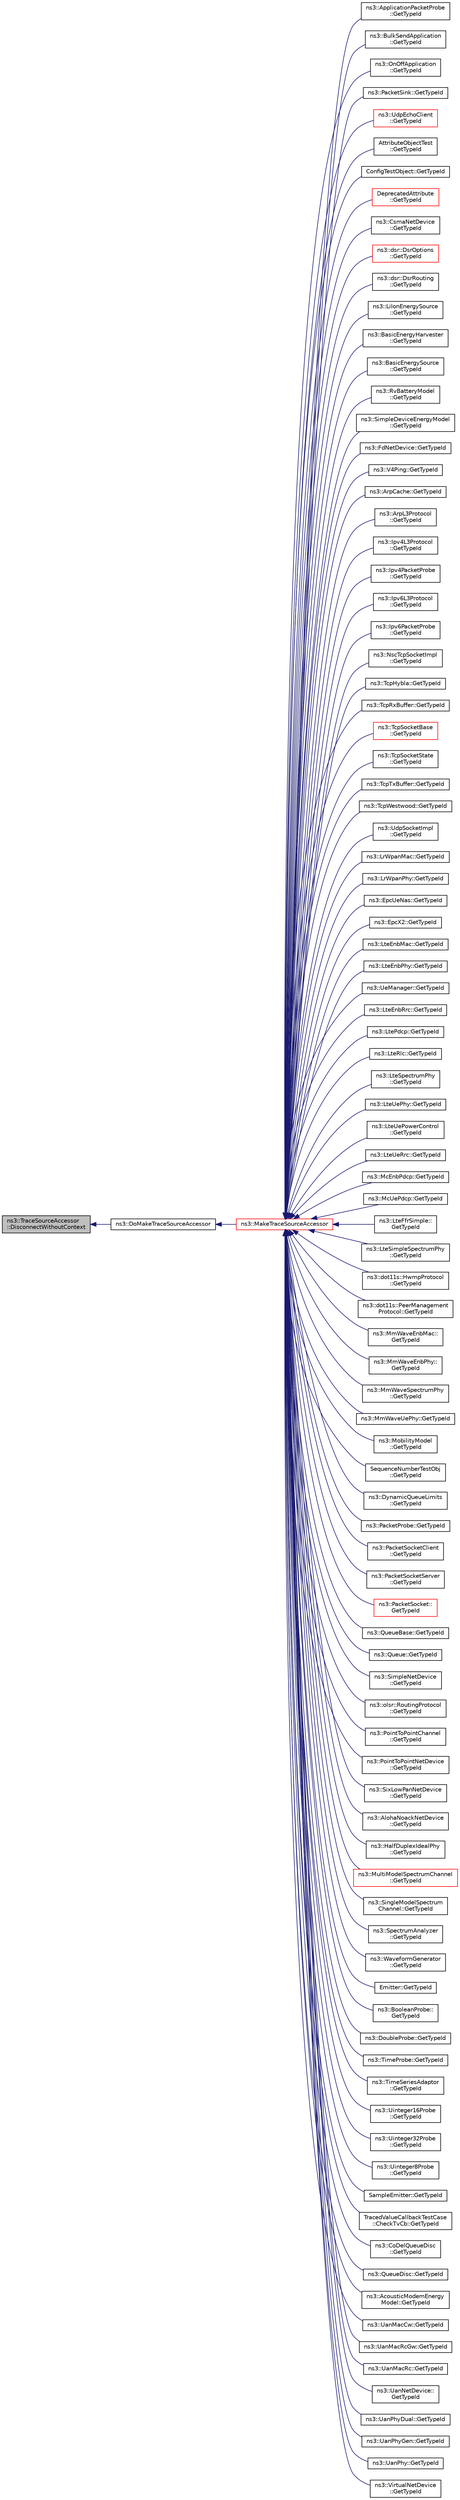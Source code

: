 digraph "ns3::TraceSourceAccessor::DisconnectWithoutContext"
{
  edge [fontname="Helvetica",fontsize="10",labelfontname="Helvetica",labelfontsize="10"];
  node [fontname="Helvetica",fontsize="10",shape=record];
  rankdir="LR";
  Node1 [label="ns3::TraceSourceAccessor\l::DisconnectWithoutContext",height=0.2,width=0.4,color="black", fillcolor="grey75", style="filled", fontcolor="black"];
  Node1 -> Node2 [dir="back",color="midnightblue",fontsize="10",style="solid"];
  Node2 [label="ns3::DoMakeTraceSourceAccessor",height=0.2,width=0.4,color="black", fillcolor="white", style="filled",URL="$dd/d41/group__tracing.html#ga58e9c4db480094cef0bb8d87118146e5"];
  Node2 -> Node3 [dir="back",color="midnightblue",fontsize="10",style="solid"];
  Node3 [label="ns3::MakeTraceSourceAccessor",height=0.2,width=0.4,color="red", fillcolor="white", style="filled",URL="$dd/d41/group__tracing.html#gab21a770b9855af4e8f69f7531ea4a6b0"];
  Node3 -> Node4 [dir="back",color="midnightblue",fontsize="10",style="solid"];
  Node4 [label="ns3::ApplicationPacketProbe\l::GetTypeId",height=0.2,width=0.4,color="black", fillcolor="white", style="filled",URL="$d6/dfc/classns3_1_1ApplicationPacketProbe.html#aeaab4ee7ff5a096c759241d18c052b43",tooltip="Get the type ID. "];
  Node3 -> Node5 [dir="back",color="midnightblue",fontsize="10",style="solid"];
  Node5 [label="ns3::BulkSendApplication\l::GetTypeId",height=0.2,width=0.4,color="black", fillcolor="white", style="filled",URL="$de/dc0/classns3_1_1BulkSendApplication.html#ae019765d0ae807c8072ceee06f7ca66c",tooltip="Get the type ID. "];
  Node3 -> Node6 [dir="back",color="midnightblue",fontsize="10",style="solid"];
  Node6 [label="ns3::OnOffApplication\l::GetTypeId",height=0.2,width=0.4,color="black", fillcolor="white", style="filled",URL="$dc/d04/classns3_1_1OnOffApplication.html#a7e8932f513ab370e05db14f28389a2ec",tooltip="Get the type ID. "];
  Node3 -> Node7 [dir="back",color="midnightblue",fontsize="10",style="solid"];
  Node7 [label="ns3::PacketSink::GetTypeId",height=0.2,width=0.4,color="black", fillcolor="white", style="filled",URL="$d9/dcb/classns3_1_1PacketSink.html#a1e48dd11e1375c234e0276b00919900e",tooltip="Get the type ID. "];
  Node3 -> Node8 [dir="back",color="midnightblue",fontsize="10",style="solid"];
  Node8 [label="ns3::UdpEchoClient\l::GetTypeId",height=0.2,width=0.4,color="red", fillcolor="white", style="filled",URL="$de/d6b/classns3_1_1UdpEchoClient.html#a588785708510507df96ccef98df75adc",tooltip="Get the type ID. "];
  Node3 -> Node9 [dir="back",color="midnightblue",fontsize="10",style="solid"];
  Node9 [label="AttributeObjectTest\l::GetTypeId",height=0.2,width=0.4,color="black", fillcolor="white", style="filled",URL="$d6/dae/classAttributeObjectTest.html#a1a3064dae19725ebd81d6da0a74e7021"];
  Node3 -> Node10 [dir="back",color="midnightblue",fontsize="10",style="solid"];
  Node10 [label="ConfigTestObject::GetTypeId",height=0.2,width=0.4,color="black", fillcolor="white", style="filled",URL="$d1/de0/classConfigTestObject.html#a931dcf86abddf44e4645f889eaf6abac"];
  Node3 -> Node11 [dir="back",color="midnightblue",fontsize="10",style="solid"];
  Node11 [label="DeprecatedAttribute\l::GetTypeId",height=0.2,width=0.4,color="red", fillcolor="white", style="filled",URL="$d6/d7e/classDeprecatedAttribute.html#a6288a8b7cf3b4b8ccc271c72d3241c9c"];
  Node3 -> Node12 [dir="back",color="midnightblue",fontsize="10",style="solid"];
  Node12 [label="ns3::CsmaNetDevice\l::GetTypeId",height=0.2,width=0.4,color="black", fillcolor="white", style="filled",URL="$d4/df2/classns3_1_1CsmaNetDevice.html#aee49acd8c695a21662f2111c7771e92b",tooltip="Get the type ID. "];
  Node3 -> Node13 [dir="back",color="midnightblue",fontsize="10",style="solid"];
  Node13 [label="ns3::dsr::DsrOptions\l::GetTypeId",height=0.2,width=0.4,color="red", fillcolor="white", style="filled",URL="$d7/d7e/classns3_1_1dsr_1_1DsrOptions.html#a30eca80bb80530a2c64064930b399b7c",tooltip="Get the type identificator. "];
  Node3 -> Node14 [dir="back",color="midnightblue",fontsize="10",style="solid"];
  Node14 [label="ns3::dsr::DsrRouting\l::GetTypeId",height=0.2,width=0.4,color="black", fillcolor="white", style="filled",URL="$df/d32/classns3_1_1dsr_1_1DsrRouting.html#add1c578a2b05d4e9bdd3d983b2e3b4ae",tooltip="Get the type identificator. "];
  Node3 -> Node15 [dir="back",color="midnightblue",fontsize="10",style="solid"];
  Node15 [label="ns3::LiIonEnergySource\l::GetTypeId",height=0.2,width=0.4,color="black", fillcolor="white", style="filled",URL="$dd/d9d/classns3_1_1LiIonEnergySource.html#ae8939dafa5adcf6ad3528db1a479e829"];
  Node3 -> Node16 [dir="back",color="midnightblue",fontsize="10",style="solid"];
  Node16 [label="ns3::BasicEnergyHarvester\l::GetTypeId",height=0.2,width=0.4,color="black", fillcolor="white", style="filled",URL="$d5/df9/classns3_1_1BasicEnergyHarvester.html#accbef0a2e6ad0d9f721b449561ecfd14"];
  Node3 -> Node17 [dir="back",color="midnightblue",fontsize="10",style="solid"];
  Node17 [label="ns3::BasicEnergySource\l::GetTypeId",height=0.2,width=0.4,color="black", fillcolor="white", style="filled",URL="$d1/db4/classns3_1_1BasicEnergySource.html#aa8c6107bebcb44214d0aa99ca5aa842e"];
  Node3 -> Node18 [dir="back",color="midnightblue",fontsize="10",style="solid"];
  Node18 [label="ns3::RvBatteryModel\l::GetTypeId",height=0.2,width=0.4,color="black", fillcolor="white", style="filled",URL="$db/db8/classns3_1_1RvBatteryModel.html#a427636046ac8a08ffe769cfe27239da2"];
  Node3 -> Node19 [dir="back",color="midnightblue",fontsize="10",style="solid"];
  Node19 [label="ns3::SimpleDeviceEnergyModel\l::GetTypeId",height=0.2,width=0.4,color="black", fillcolor="white", style="filled",URL="$d4/dca/classns3_1_1SimpleDeviceEnergyModel.html#a7c04d53de802969ae710f6d8bebab459"];
  Node3 -> Node20 [dir="back",color="midnightblue",fontsize="10",style="solid"];
  Node20 [label="ns3::FdNetDevice::GetTypeId",height=0.2,width=0.4,color="black", fillcolor="white", style="filled",URL="$d1/d50/classns3_1_1FdNetDevice.html#a8b80cb55852cbf8874d160bf2f4a3dc8",tooltip="Get the type ID. "];
  Node3 -> Node21 [dir="back",color="midnightblue",fontsize="10",style="solid"];
  Node21 [label="ns3::V4Ping::GetTypeId",height=0.2,width=0.4,color="black", fillcolor="white", style="filled",URL="$d3/da5/classns3_1_1V4Ping.html#af207b6dc0ed793798083c34a1c388770",tooltip="Get the type ID. "];
  Node3 -> Node22 [dir="back",color="midnightblue",fontsize="10",style="solid"];
  Node22 [label="ns3::ArpCache::GetTypeId",height=0.2,width=0.4,color="black", fillcolor="white", style="filled",URL="$d4/d81/classns3_1_1ArpCache.html#adc4d8785f0ea5a83b1248d580cfd9487",tooltip="Get the type ID. "];
  Node3 -> Node23 [dir="back",color="midnightblue",fontsize="10",style="solid"];
  Node23 [label="ns3::ArpL3Protocol\l::GetTypeId",height=0.2,width=0.4,color="black", fillcolor="white", style="filled",URL="$de/d05/classns3_1_1ArpL3Protocol.html#a2733879f637c220b7876ff5edaaefcdf",tooltip="Get the type ID. "];
  Node3 -> Node24 [dir="back",color="midnightblue",fontsize="10",style="solid"];
  Node24 [label="ns3::Ipv4L3Protocol\l::GetTypeId",height=0.2,width=0.4,color="black", fillcolor="white", style="filled",URL="$d2/dc9/classns3_1_1Ipv4L3Protocol.html#a6ba2da2443b09b292b75aad2a52ecc4b",tooltip="Get the type ID. "];
  Node3 -> Node25 [dir="back",color="midnightblue",fontsize="10",style="solid"];
  Node25 [label="ns3::Ipv4PacketProbe\l::GetTypeId",height=0.2,width=0.4,color="black", fillcolor="white", style="filled",URL="$d0/dd5/classns3_1_1Ipv4PacketProbe.html#ad5c77fc289c0f2b3b89454ba3a7b2eb5",tooltip="Get the type ID. "];
  Node3 -> Node26 [dir="back",color="midnightblue",fontsize="10",style="solid"];
  Node26 [label="ns3::Ipv6L3Protocol\l::GetTypeId",height=0.2,width=0.4,color="black", fillcolor="white", style="filled",URL="$d7/d74/classns3_1_1Ipv6L3Protocol.html#afb1b9affe13b7f2c4ccc0923fa291e11",tooltip="Get the type ID of this class. "];
  Node3 -> Node27 [dir="back",color="midnightblue",fontsize="10",style="solid"];
  Node27 [label="ns3::Ipv6PacketProbe\l::GetTypeId",height=0.2,width=0.4,color="black", fillcolor="white", style="filled",URL="$d6/d2c/classns3_1_1Ipv6PacketProbe.html#a29ddf89d820591b83f6723a7fdb7e377",tooltip="Get the type ID. "];
  Node3 -> Node28 [dir="back",color="midnightblue",fontsize="10",style="solid"];
  Node28 [label="ns3::NscTcpSocketImpl\l::GetTypeId",height=0.2,width=0.4,color="black", fillcolor="white", style="filled",URL="$d5/d8e/classns3_1_1NscTcpSocketImpl.html#a886312a28a0d8ee64dda7d84b5d24a6c",tooltip="Get the type ID. "];
  Node3 -> Node29 [dir="back",color="midnightblue",fontsize="10",style="solid"];
  Node29 [label="ns3::TcpHybla::GetTypeId",height=0.2,width=0.4,color="black", fillcolor="white", style="filled",URL="$d6/def/classns3_1_1TcpHybla.html#ab0713a818be55782fe433232f5cbc412",tooltip="Get the type ID. "];
  Node3 -> Node30 [dir="back",color="midnightblue",fontsize="10",style="solid"];
  Node30 [label="ns3::TcpRxBuffer::GetTypeId",height=0.2,width=0.4,color="black", fillcolor="white", style="filled",URL="$d3/d2b/classns3_1_1TcpRxBuffer.html#a8a130d844a17947fc541b4f94389306f",tooltip="Get the type ID. "];
  Node3 -> Node31 [dir="back",color="midnightblue",fontsize="10",style="solid"];
  Node31 [label="ns3::TcpSocketBase\l::GetTypeId",height=0.2,width=0.4,color="red", fillcolor="white", style="filled",URL="$d1/d45/classns3_1_1TcpSocketBase.html#a7aa3d6dfe929e6b61ead2217bc5a646a",tooltip="Get the type ID. "];
  Node3 -> Node32 [dir="back",color="midnightblue",fontsize="10",style="solid"];
  Node32 [label="ns3::TcpSocketState\l::GetTypeId",height=0.2,width=0.4,color="black", fillcolor="white", style="filled",URL="$dd/db9/classns3_1_1TcpSocketState.html#af48304b9a8dc7099f802a3d6d2ab0db2",tooltip="Get the type ID. "];
  Node3 -> Node33 [dir="back",color="midnightblue",fontsize="10",style="solid"];
  Node33 [label="ns3::TcpTxBuffer::GetTypeId",height=0.2,width=0.4,color="black", fillcolor="white", style="filled",URL="$d9/d1d/classns3_1_1TcpTxBuffer.html#a0e303ee2cabca6bf9785ddac2a0fb392",tooltip="Get the type ID. "];
  Node3 -> Node34 [dir="back",color="midnightblue",fontsize="10",style="solid"];
  Node34 [label="ns3::TcpWestwood::GetTypeId",height=0.2,width=0.4,color="black", fillcolor="white", style="filled",URL="$de/d56/classns3_1_1TcpWestwood.html#af992db5914335d1c8e5cac8fe5155e2c",tooltip="Get the type ID. "];
  Node3 -> Node35 [dir="back",color="midnightblue",fontsize="10",style="solid"];
  Node35 [label="ns3::UdpSocketImpl\l::GetTypeId",height=0.2,width=0.4,color="black", fillcolor="white", style="filled",URL="$d8/df7/classns3_1_1UdpSocketImpl.html#a4412f79ef3f0597cc1ac0dcf8922ee3a",tooltip="Get the type ID. "];
  Node3 -> Node36 [dir="back",color="midnightblue",fontsize="10",style="solid"];
  Node36 [label="ns3::LrWpanMac::GetTypeId",height=0.2,width=0.4,color="black", fillcolor="white", style="filled",URL="$db/d57/classns3_1_1LrWpanMac.html#a545f55d5d6c1c3aae2344fa42878fabe"];
  Node3 -> Node37 [dir="back",color="midnightblue",fontsize="10",style="solid"];
  Node37 [label="ns3::LrWpanPhy::GetTypeId",height=0.2,width=0.4,color="black", fillcolor="white", style="filled",URL="$d6/d61/classns3_1_1LrWpanPhy.html#a0f49346313924575b61679c52e769c19"];
  Node3 -> Node38 [dir="back",color="midnightblue",fontsize="10",style="solid"];
  Node38 [label="ns3::EpcUeNas::GetTypeId",height=0.2,width=0.4,color="black", fillcolor="white", style="filled",URL="$d3/d16/classns3_1_1EpcUeNas.html#a01679fd0f5c1576cc95c61e17a54736b"];
  Node3 -> Node39 [dir="back",color="midnightblue",fontsize="10",style="solid"];
  Node39 [label="ns3::EpcX2::GetTypeId",height=0.2,width=0.4,color="black", fillcolor="white", style="filled",URL="$df/d1e/classns3_1_1EpcX2.html#a4c5cfede886af2ff95ede07dda646e7d"];
  Node3 -> Node40 [dir="back",color="midnightblue",fontsize="10",style="solid"];
  Node40 [label="ns3::LteEnbMac::GetTypeId",height=0.2,width=0.4,color="black", fillcolor="white", style="filled",URL="$d5/d3a/classns3_1_1LteEnbMac.html#afc35c076ccdb8cb4b4f346c45e1af8af"];
  Node3 -> Node41 [dir="back",color="midnightblue",fontsize="10",style="solid"];
  Node41 [label="ns3::LteEnbPhy::GetTypeId",height=0.2,width=0.4,color="black", fillcolor="white", style="filled",URL="$d3/d51/classns3_1_1LteEnbPhy.html#ac00094d655f02e4d2eed10491f2b8bf5"];
  Node3 -> Node42 [dir="back",color="midnightblue",fontsize="10",style="solid"];
  Node42 [label="ns3::UeManager::GetTypeId",height=0.2,width=0.4,color="black", fillcolor="white", style="filled",URL="$de/d99/classns3_1_1UeManager.html#a03dcaf9e5a92ccf58e498e12b0f0d871"];
  Node3 -> Node43 [dir="back",color="midnightblue",fontsize="10",style="solid"];
  Node43 [label="ns3::LteEnbRrc::GetTypeId",height=0.2,width=0.4,color="black", fillcolor="white", style="filled",URL="$de/d65/classns3_1_1LteEnbRrc.html#a190eb3b4dd8f551a205878eceddac013"];
  Node3 -> Node44 [dir="back",color="midnightblue",fontsize="10",style="solid"];
  Node44 [label="ns3::LtePdcp::GetTypeId",height=0.2,width=0.4,color="black", fillcolor="white", style="filled",URL="$d6/d88/classns3_1_1LtePdcp.html#ae8f950b7225fc76436ba9418f81cdf53"];
  Node3 -> Node45 [dir="back",color="midnightblue",fontsize="10",style="solid"];
  Node45 [label="ns3::LteRlc::GetTypeId",height=0.2,width=0.4,color="black", fillcolor="white", style="filled",URL="$d9/d7c/classns3_1_1LteRlc.html#a1f1fb44428a0a40405d5cddfeabbe489"];
  Node3 -> Node46 [dir="back",color="midnightblue",fontsize="10",style="solid"];
  Node46 [label="ns3::LteSpectrumPhy\l::GetTypeId",height=0.2,width=0.4,color="black", fillcolor="white", style="filled",URL="$de/def/classns3_1_1LteSpectrumPhy.html#acf8414fd80aca01581e9e3fb37e5d059"];
  Node3 -> Node47 [dir="back",color="midnightblue",fontsize="10",style="solid"];
  Node47 [label="ns3::LteUePhy::GetTypeId",height=0.2,width=0.4,color="black", fillcolor="white", style="filled",URL="$da/ddd/classns3_1_1LteUePhy.html#a6934c332600719042027da84e70e82a1"];
  Node3 -> Node48 [dir="back",color="midnightblue",fontsize="10",style="solid"];
  Node48 [label="ns3::LteUePowerControl\l::GetTypeId",height=0.2,width=0.4,color="black", fillcolor="white", style="filled",URL="$db/d99/classns3_1_1LteUePowerControl.html#af1e5b1f2309616cbebfb381bcd3d1689"];
  Node3 -> Node49 [dir="back",color="midnightblue",fontsize="10",style="solid"];
  Node49 [label="ns3::LteUeRrc::GetTypeId",height=0.2,width=0.4,color="black", fillcolor="white", style="filled",URL="$d7/d1c/classns3_1_1LteUeRrc.html#accc602839ad1d8fda3f50944e4426b57"];
  Node3 -> Node50 [dir="back",color="midnightblue",fontsize="10",style="solid"];
  Node50 [label="ns3::McEnbPdcp::GetTypeId",height=0.2,width=0.4,color="black", fillcolor="white", style="filled",URL="$d0/de1/classns3_1_1McEnbPdcp.html#adee0ed06c49e4fd620acdb097b595558"];
  Node3 -> Node51 [dir="back",color="midnightblue",fontsize="10",style="solid"];
  Node51 [label="ns3::McUePdcp::GetTypeId",height=0.2,width=0.4,color="black", fillcolor="white", style="filled",URL="$d2/d69/classns3_1_1McUePdcp.html#adec42632b1e08ad8b239a1e29f58323e"];
  Node3 -> Node52 [dir="back",color="midnightblue",fontsize="10",style="solid"];
  Node52 [label="ns3::LteFfrSimple::\lGetTypeId",height=0.2,width=0.4,color="black", fillcolor="white", style="filled",URL="$d2/d96/classns3_1_1LteFfrSimple.html#aaefe303778e635e2daa55de8ed335429"];
  Node3 -> Node53 [dir="back",color="midnightblue",fontsize="10",style="solid"];
  Node53 [label="ns3::LteSimpleSpectrumPhy\l::GetTypeId",height=0.2,width=0.4,color="black", fillcolor="white", style="filled",URL="$d7/dc4/classns3_1_1LteSimpleSpectrumPhy.html#a1cf14b8e117f6472e4b6314da3667aef"];
  Node3 -> Node54 [dir="back",color="midnightblue",fontsize="10",style="solid"];
  Node54 [label="ns3::dot11s::HwmpProtocol\l::GetTypeId",height=0.2,width=0.4,color="black", fillcolor="white", style="filled",URL="$de/d15/classns3_1_1dot11s_1_1HwmpProtocol.html#a78243b5b294c6ab278cc0acae95960ac",tooltip="Get the type ID. "];
  Node3 -> Node55 [dir="back",color="midnightblue",fontsize="10",style="solid"];
  Node55 [label="ns3::dot11s::PeerManagement\lProtocol::GetTypeId",height=0.2,width=0.4,color="black", fillcolor="white", style="filled",URL="$d7/d46/classns3_1_1dot11s_1_1PeerManagementProtocol.html#a8341f80d9b79e21cf9cf6dbdd88db3e0",tooltip="Get the type ID. "];
  Node3 -> Node56 [dir="back",color="midnightblue",fontsize="10",style="solid"];
  Node56 [label="ns3::MmWaveEnbMac::\lGetTypeId",height=0.2,width=0.4,color="black", fillcolor="white", style="filled",URL="$d5/dcd/classns3_1_1MmWaveEnbMac.html#ab086df1e024b272a373c90f47cf1de16"];
  Node3 -> Node57 [dir="back",color="midnightblue",fontsize="10",style="solid"];
  Node57 [label="ns3::MmWaveEnbPhy::\lGetTypeId",height=0.2,width=0.4,color="black", fillcolor="white", style="filled",URL="$d1/d58/classns3_1_1MmWaveEnbPhy.html#a9d3cfef5a3c79b532d6f349898f69080"];
  Node3 -> Node58 [dir="back",color="midnightblue",fontsize="10",style="solid"];
  Node58 [label="ns3::MmWaveSpectrumPhy\l::GetTypeId",height=0.2,width=0.4,color="black", fillcolor="white", style="filled",URL="$de/d08/classns3_1_1MmWaveSpectrumPhy.html#abdfa2e96a4af7b8067be1343c2939ca4"];
  Node3 -> Node59 [dir="back",color="midnightblue",fontsize="10",style="solid"];
  Node59 [label="ns3::MmWaveUePhy::GetTypeId",height=0.2,width=0.4,color="black", fillcolor="white", style="filled",URL="$d8/df0/classns3_1_1MmWaveUePhy.html#a378cee109a961a6a4c0a88bfb373a087"];
  Node3 -> Node60 [dir="back",color="midnightblue",fontsize="10",style="solid"];
  Node60 [label="ns3::MobilityModel\l::GetTypeId",height=0.2,width=0.4,color="black", fillcolor="white", style="filled",URL="$d4/dc5/classns3_1_1MobilityModel.html#a3d1346ba74cc805812fac131070ba439"];
  Node3 -> Node61 [dir="back",color="midnightblue",fontsize="10",style="solid"];
  Node61 [label="SequenceNumberTestObj\l::GetTypeId",height=0.2,width=0.4,color="black", fillcolor="white", style="filled",URL="$d4/d47/classSequenceNumberTestObj.html#af879e9bdce24723847b6098d9d6c775e"];
  Node3 -> Node62 [dir="back",color="midnightblue",fontsize="10",style="solid"];
  Node62 [label="ns3::DynamicQueueLimits\l::GetTypeId",height=0.2,width=0.4,color="black", fillcolor="white", style="filled",URL="$d6/dd0/classns3_1_1DynamicQueueLimits.html#a48fa5aa72ebd0ff946f4c41a24847470",tooltip="Get the type ID. "];
  Node3 -> Node63 [dir="back",color="midnightblue",fontsize="10",style="solid"];
  Node63 [label="ns3::PacketProbe::GetTypeId",height=0.2,width=0.4,color="black", fillcolor="white", style="filled",URL="$dc/d46/classns3_1_1PacketProbe.html#a746586a5e8a94585ab820ec72fac8c82",tooltip="Get the type ID. "];
  Node3 -> Node64 [dir="back",color="midnightblue",fontsize="10",style="solid"];
  Node64 [label="ns3::PacketSocketClient\l::GetTypeId",height=0.2,width=0.4,color="black", fillcolor="white", style="filled",URL="$d0/dcc/classns3_1_1PacketSocketClient.html#a0a45e7e1e1441f28ca706d52bdd24d95",tooltip="Get the type ID. "];
  Node3 -> Node65 [dir="back",color="midnightblue",fontsize="10",style="solid"];
  Node65 [label="ns3::PacketSocketServer\l::GetTypeId",height=0.2,width=0.4,color="black", fillcolor="white", style="filled",URL="$dd/d00/classns3_1_1PacketSocketServer.html#a42ee331241cef8af74eb597ad1e9193d",tooltip="Get the type ID. "];
  Node3 -> Node66 [dir="back",color="midnightblue",fontsize="10",style="solid"];
  Node66 [label="ns3::PacketSocket::\lGetTypeId",height=0.2,width=0.4,color="red", fillcolor="white", style="filled",URL="$db/d5c/classns3_1_1PacketSocket.html#aa6d6009b60e1d9b8b6af64446bb68282",tooltip="Get the type ID. "];
  Node3 -> Node67 [dir="back",color="midnightblue",fontsize="10",style="solid"];
  Node67 [label="ns3::QueueBase::GetTypeId",height=0.2,width=0.4,color="black", fillcolor="white", style="filled",URL="$df/dbd/classns3_1_1QueueBase.html#add3b6a5d65660fb27127044315fb62cd",tooltip="Get the type ID. "];
  Node3 -> Node68 [dir="back",color="midnightblue",fontsize="10",style="solid"];
  Node68 [label="ns3::Queue::GetTypeId",height=0.2,width=0.4,color="black", fillcolor="white", style="filled",URL="$da/d8f/classns3_1_1Queue.html#af1cd6a86d4d571bbfa08b65adb0cbf7a",tooltip="Get the type ID. "];
  Node3 -> Node69 [dir="back",color="midnightblue",fontsize="10",style="solid"];
  Node69 [label="ns3::SimpleNetDevice\l::GetTypeId",height=0.2,width=0.4,color="black", fillcolor="white", style="filled",URL="$d2/d8f/classns3_1_1SimpleNetDevice.html#a7408afc44fb59d120b5510882eb70339",tooltip="Get the type ID. "];
  Node3 -> Node70 [dir="back",color="midnightblue",fontsize="10",style="solid"];
  Node70 [label="ns3::olsr::RoutingProtocol\l::GetTypeId",height=0.2,width=0.4,color="black", fillcolor="white", style="filled",URL="$d6/dbb/classns3_1_1olsr_1_1RoutingProtocol.html#a8c75d345a2a52bc56919f469d3e09849",tooltip="Get the type ID. "];
  Node3 -> Node71 [dir="back",color="midnightblue",fontsize="10",style="solid"];
  Node71 [label="ns3::PointToPointChannel\l::GetTypeId",height=0.2,width=0.4,color="black", fillcolor="white", style="filled",URL="$dd/da8/classns3_1_1PointToPointChannel.html#ab5e3b68bc87dc825920c0eda06c960f4",tooltip="Get the TypeId. "];
  Node3 -> Node72 [dir="back",color="midnightblue",fontsize="10",style="solid"];
  Node72 [label="ns3::PointToPointNetDevice\l::GetTypeId",height=0.2,width=0.4,color="black", fillcolor="white", style="filled",URL="$db/d2f/classns3_1_1PointToPointNetDevice.html#a045e48d24e615c82db1a9a952a9725b5",tooltip="Get the TypeId. "];
  Node3 -> Node73 [dir="back",color="midnightblue",fontsize="10",style="solid"];
  Node73 [label="ns3::SixLowPanNetDevice\l::GetTypeId",height=0.2,width=0.4,color="black", fillcolor="white", style="filled",URL="$d1/d2b/classns3_1_1SixLowPanNetDevice.html#a744728b84055111218b43824c598e30c",tooltip="Get the type ID. "];
  Node3 -> Node74 [dir="back",color="midnightblue",fontsize="10",style="solid"];
  Node74 [label="ns3::AlohaNoackNetDevice\l::GetTypeId",height=0.2,width=0.4,color="black", fillcolor="white", style="filled",URL="$d1/dd6/classns3_1_1AlohaNoackNetDevice.html#a796a6c8182b1a6e3149407a7df561b05",tooltip="Get the type ID. "];
  Node3 -> Node75 [dir="back",color="midnightblue",fontsize="10",style="solid"];
  Node75 [label="ns3::HalfDuplexIdealPhy\l::GetTypeId",height=0.2,width=0.4,color="black", fillcolor="white", style="filled",URL="$d9/d5b/classns3_1_1HalfDuplexIdealPhy.html#af4705566e19a5fd9a6df811f20f20cd6",tooltip="Get the type ID. "];
  Node3 -> Node76 [dir="back",color="midnightblue",fontsize="10",style="solid"];
  Node76 [label="ns3::MultiModelSpectrumChannel\l::GetTypeId",height=0.2,width=0.4,color="red", fillcolor="white", style="filled",URL="$d3/d89/classns3_1_1MultiModelSpectrumChannel.html#a4c20afc779f968ffa3d3adb3860bf77f",tooltip="Get the type ID. "];
  Node3 -> Node77 [dir="back",color="midnightblue",fontsize="10",style="solid"];
  Node77 [label="ns3::SingleModelSpectrum\lChannel::GetTypeId",height=0.2,width=0.4,color="black", fillcolor="white", style="filled",URL="$d1/d90/classns3_1_1SingleModelSpectrumChannel.html#a87f85fa88ab72983eb58303987848cbe",tooltip="Get the type ID. "];
  Node3 -> Node78 [dir="back",color="midnightblue",fontsize="10",style="solid"];
  Node78 [label="ns3::SpectrumAnalyzer\l::GetTypeId",height=0.2,width=0.4,color="black", fillcolor="white", style="filled",URL="$dc/d5a/classns3_1_1SpectrumAnalyzer.html#a7e5593739372939a2ac575d15f56ff3d",tooltip="Get the type ID. "];
  Node3 -> Node79 [dir="back",color="midnightblue",fontsize="10",style="solid"];
  Node79 [label="ns3::WaveformGenerator\l::GetTypeId",height=0.2,width=0.4,color="black", fillcolor="white", style="filled",URL="$d4/dbc/classns3_1_1WaveformGenerator.html#af0b90ec9f277ef4ea28c5a56788d6ca4",tooltip="Get the type ID. "];
  Node3 -> Node80 [dir="back",color="midnightblue",fontsize="10",style="solid"];
  Node80 [label="Emitter::GetTypeId",height=0.2,width=0.4,color="black", fillcolor="white", style="filled",URL="$df/de9/classEmitter.html#af3e749a2a55f296bd9c04386248e1913"];
  Node3 -> Node81 [dir="back",color="midnightblue",fontsize="10",style="solid"];
  Node81 [label="ns3::BooleanProbe::\lGetTypeId",height=0.2,width=0.4,color="black", fillcolor="white", style="filled",URL="$d0/d82/classns3_1_1BooleanProbe.html#a67fd754e1b8332a97b19c25b70b331b7",tooltip="Get the type ID. "];
  Node3 -> Node82 [dir="back",color="midnightblue",fontsize="10",style="solid"];
  Node82 [label="ns3::DoubleProbe::GetTypeId",height=0.2,width=0.4,color="black", fillcolor="white", style="filled",URL="$da/d26/classns3_1_1DoubleProbe.html#ace0a3e9fd30c5412cecf3d2b4c935429",tooltip="Get the type ID. "];
  Node3 -> Node83 [dir="back",color="midnightblue",fontsize="10",style="solid"];
  Node83 [label="ns3::TimeProbe::GetTypeId",height=0.2,width=0.4,color="black", fillcolor="white", style="filled",URL="$d1/d0e/classns3_1_1TimeProbe.html#a3eb8e61771557e9b58ea514f2bc54ce5",tooltip="Get the type ID. "];
  Node3 -> Node84 [dir="back",color="midnightblue",fontsize="10",style="solid"];
  Node84 [label="ns3::TimeSeriesAdaptor\l::GetTypeId",height=0.2,width=0.4,color="black", fillcolor="white", style="filled",URL="$d7/d3e/classns3_1_1TimeSeriesAdaptor.html#a22a665f697380cec348b623eaea11552",tooltip="Get the type ID. "];
  Node3 -> Node85 [dir="back",color="midnightblue",fontsize="10",style="solid"];
  Node85 [label="ns3::Uinteger16Probe\l::GetTypeId",height=0.2,width=0.4,color="black", fillcolor="white", style="filled",URL="$d0/db7/classns3_1_1Uinteger16Probe.html#ac9e36b6d560839385c4769f1d2fceacb",tooltip="Get the type ID. "];
  Node3 -> Node86 [dir="back",color="midnightblue",fontsize="10",style="solid"];
  Node86 [label="ns3::Uinteger32Probe\l::GetTypeId",height=0.2,width=0.4,color="black", fillcolor="white", style="filled",URL="$d8/de3/classns3_1_1Uinteger32Probe.html#a7a5db553d7f0881f9d05574e144a0823",tooltip="Get the type ID. "];
  Node3 -> Node87 [dir="back",color="midnightblue",fontsize="10",style="solid"];
  Node87 [label="ns3::Uinteger8Probe\l::GetTypeId",height=0.2,width=0.4,color="black", fillcolor="white", style="filled",URL="$d3/d2b/classns3_1_1Uinteger8Probe.html#a514e92b16bae5c529857dbae57ec3142",tooltip="Get the type ID. "];
  Node3 -> Node88 [dir="back",color="midnightblue",fontsize="10",style="solid"];
  Node88 [label="SampleEmitter::GetTypeId",height=0.2,width=0.4,color="black", fillcolor="white", style="filled",URL="$d0/dd6/classSampleEmitter.html#a87b76cbb1be577cfcd9304be56a5abf7"];
  Node3 -> Node89 [dir="back",color="midnightblue",fontsize="10",style="solid"];
  Node89 [label="TracedValueCallbackTestCase\l::CheckTvCb::GetTypeId",height=0.2,width=0.4,color="black", fillcolor="white", style="filled",URL="$d8/dcc/classTracedValueCallbackTestCase_1_1CheckTvCb.html#a235097b2a2fa320df1be86bb6f203fa3"];
  Node3 -> Node90 [dir="back",color="midnightblue",fontsize="10",style="solid"];
  Node90 [label="ns3::CoDelQueueDisc\l::GetTypeId",height=0.2,width=0.4,color="black", fillcolor="white", style="filled",URL="$de/d17/classns3_1_1CoDelQueueDisc.html#ae0ee4bf739d0a32330de43741a362f59",tooltip="Get the type ID. "];
  Node3 -> Node91 [dir="back",color="midnightblue",fontsize="10",style="solid"];
  Node91 [label="ns3::QueueDisc::GetTypeId",height=0.2,width=0.4,color="black", fillcolor="white", style="filled",URL="$d0/d7b/classns3_1_1QueueDisc.html#a425dcb905ce9b18fa5e83316fc63961e",tooltip="Get the type ID. "];
  Node3 -> Node92 [dir="back",color="midnightblue",fontsize="10",style="solid"];
  Node92 [label="ns3::AcousticModemEnergy\lModel::GetTypeId",height=0.2,width=0.4,color="black", fillcolor="white", style="filled",URL="$d4/da6/classns3_1_1AcousticModemEnergyModel.html#a9261890776d876f46b1d48de27b74443"];
  Node3 -> Node93 [dir="back",color="midnightblue",fontsize="10",style="solid"];
  Node93 [label="ns3::UanMacCw::GetTypeId",height=0.2,width=0.4,color="black", fillcolor="white", style="filled",URL="$da/db3/classns3_1_1UanMacCw.html#a300db491f9fe9a035b5782cbf4ee5dc3"];
  Node3 -> Node94 [dir="back",color="midnightblue",fontsize="10",style="solid"];
  Node94 [label="ns3::UanMacRcGw::GetTypeId",height=0.2,width=0.4,color="black", fillcolor="white", style="filled",URL="$d5/da2/classns3_1_1UanMacRcGw.html#a2e43f95acb5fa3847daf1883233fe791"];
  Node3 -> Node95 [dir="back",color="midnightblue",fontsize="10",style="solid"];
  Node95 [label="ns3::UanMacRc::GetTypeId",height=0.2,width=0.4,color="black", fillcolor="white", style="filled",URL="$dd/d87/classns3_1_1UanMacRc.html#aeb7e40a495e83b9d0bc64ccea9a896a5"];
  Node3 -> Node96 [dir="back",color="midnightblue",fontsize="10",style="solid"];
  Node96 [label="ns3::UanNetDevice::\lGetTypeId",height=0.2,width=0.4,color="black", fillcolor="white", style="filled",URL="$d3/d57/classns3_1_1UanNetDevice.html#a8dc58ba9c4e22e1468f987fa047e565b"];
  Node3 -> Node97 [dir="back",color="midnightblue",fontsize="10",style="solid"];
  Node97 [label="ns3::UanPhyDual::GetTypeId",height=0.2,width=0.4,color="black", fillcolor="white", style="filled",URL="$dd/dfb/classns3_1_1UanPhyDual.html#a752fb11320bd10e9ae1d92561eb02bac"];
  Node3 -> Node98 [dir="back",color="midnightblue",fontsize="10",style="solid"];
  Node98 [label="ns3::UanPhyGen::GetTypeId",height=0.2,width=0.4,color="black", fillcolor="white", style="filled",URL="$da/d4e/classns3_1_1UanPhyGen.html#a94d147ce22f89c46d8699ccabee242df"];
  Node3 -> Node99 [dir="back",color="midnightblue",fontsize="10",style="solid"];
  Node99 [label="ns3::UanPhy::GetTypeId",height=0.2,width=0.4,color="black", fillcolor="white", style="filled",URL="$d5/d10/classns3_1_1UanPhy.html#a9a9feb225f7c24d41b0ee06d1f55275f"];
  Node3 -> Node100 [dir="back",color="midnightblue",fontsize="10",style="solid"];
  Node100 [label="ns3::VirtualNetDevice\l::GetTypeId",height=0.2,width=0.4,color="black", fillcolor="white", style="filled",URL="$da/d03/classns3_1_1VirtualNetDevice.html#a7f923e2ff1ecd669740a5221b703dab1"];
}
